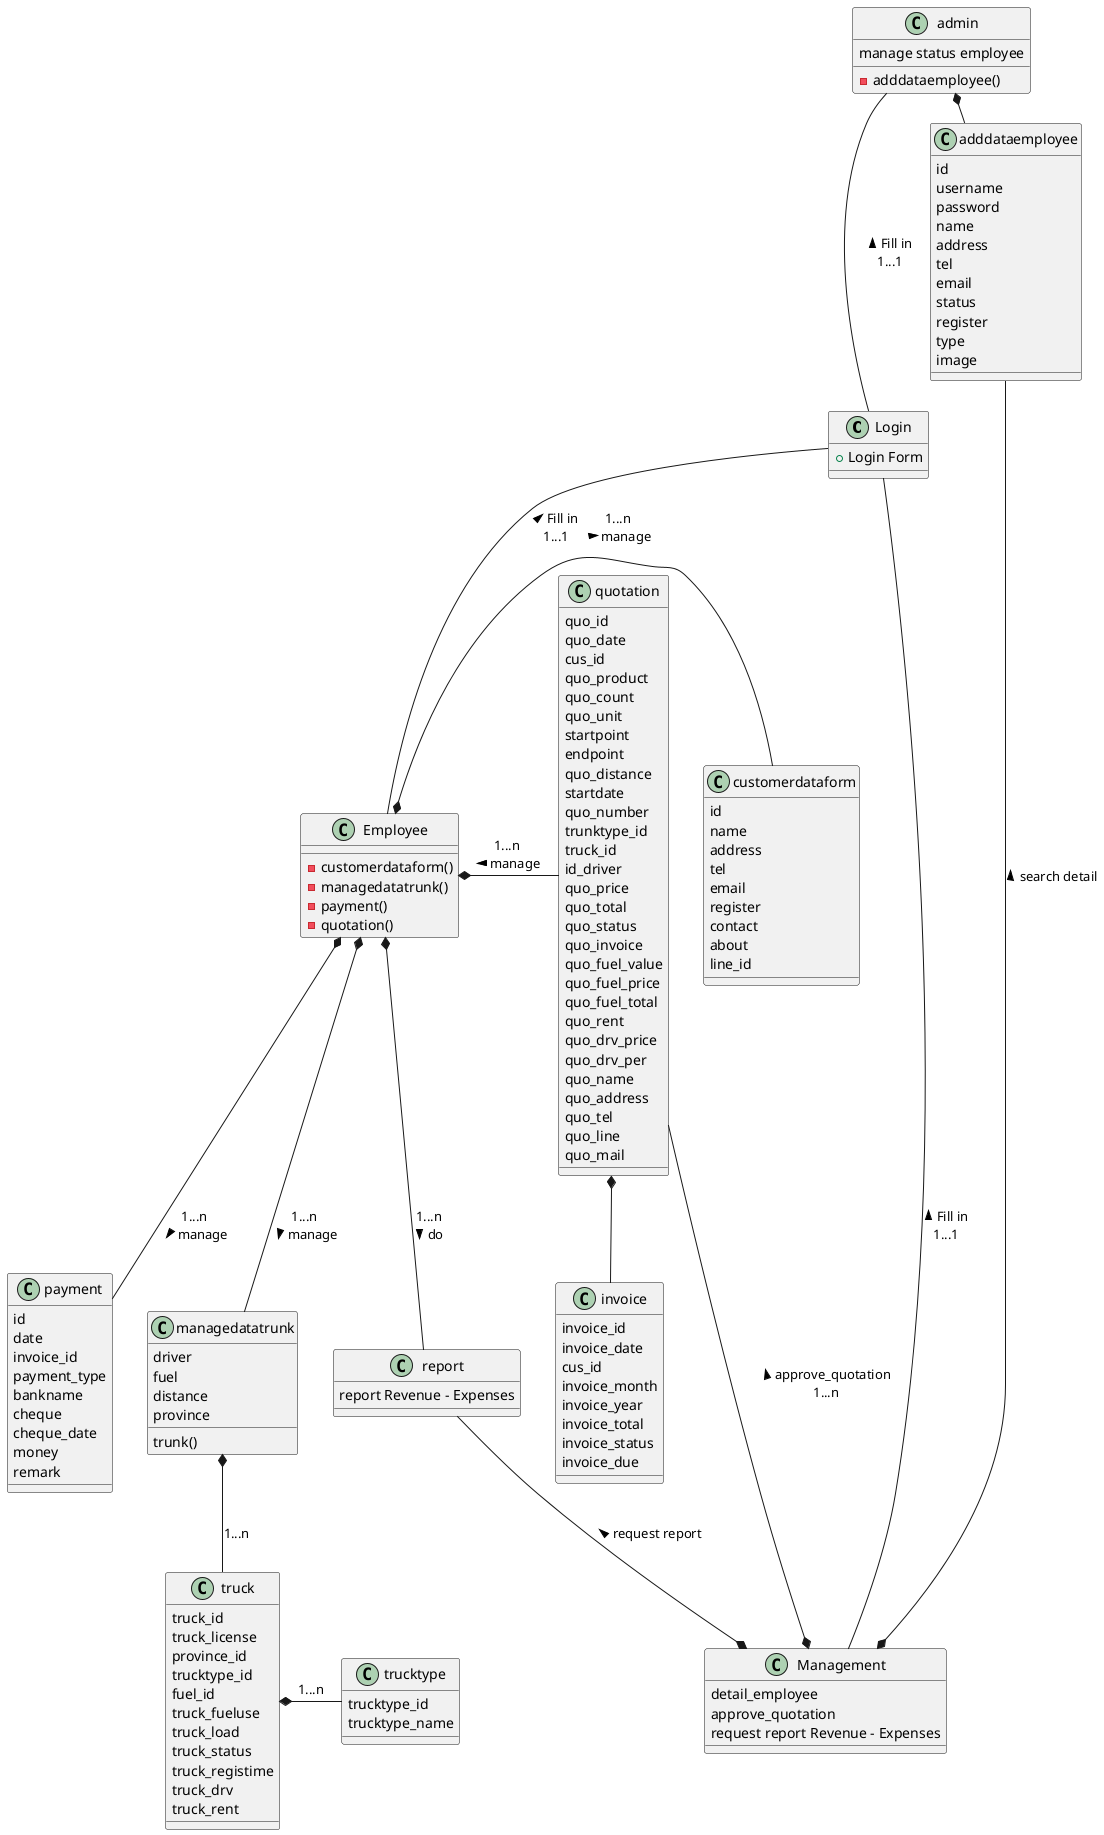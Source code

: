 @startuml truck
Class Login{
    + Login Form
}
Login-up-admin:< Fill in  \n1...1 
Login-right-Management:< Fill in \n1...1
Login-down-Employee:< Fill in \n1...1
Class admin{
    - adddataemployee()
    manage status employee
}
admin*-adddataemployee: 1...n\n manage > 
Class adddataemployee{
    id 
    username
    password
    name 
    address
    tel 
    email 
    status 
    register
    type
    image
}
Class Management{
    detail_employee
    approve_quotation
    request report Revenue - Expenses
}
adddataemployee --* Management: < search detail 
quotation--*Management:< approve_quotation \n1...n
report--*Management:< request report
Class Employee{
    - customerdataform()
    - managedatatrunk()
    - payment()
    - quotation()
}
Class payment{
    id 
    date 
    invoice_id
    payment_type
    bankname
    cheque
    cheque_date
    money 
    remark 
}
Class customerdataform{
    id 
    name 
    address 
    tel 
    email 
    register
    contact 
    about 
    line_id 
}
Class quotation{
    quo_id 
    quo_date
    cus_id
    quo_product 
    quo_count 
    quo_unit 
    startpoint
    endpoint
    quo_distance
    startdate
    quo_number
    trunktype_id
    truck_id
    id_driver
    quo_price
    quo_total
    quo_status
    quo_invoice
    quo_fuel_value
    quo_fuel_price
    quo_fuel_total
    quo_rent
    quo_drv_price
    quo_drv_per
    quo_name
    quo_address
    quo_tel
    quo_line
    quo_mail
}
quotation*--invoice
Class invoice{
    invoice_id
    invoice_date
    cus_id
    invoice_month
    invoice_year
    invoice_total
    invoice_status
    invoice_due
}
Class report{
    report Revenue - Expenses
}
Employee*-- report : 1...n\n do >
Employee*-right-customerdataform: 1...n \n manage >
Employee*--managedatatrunk: 1...n \n manage >
Employee*--payment: 1...n \n manage >
Employee*-left-quotation: 1...n \n manage >
Class managedatatrunk{
    driver 
    trunk()
    fuel
    distance
    province
}
managedatatrunk*--truck:1...n
Class truck{
    truck_id
    truck_license
    province_id
    trucktype_id
    fuel_id
    truck_fueluse
    truck_load
    truck_status
    truck_registime
    truck_drv
    truck_rent
}
Class trucktype{
    trucktype_id
    trucktype_name
}
truck*-right-trucktype:1...n
@enduml